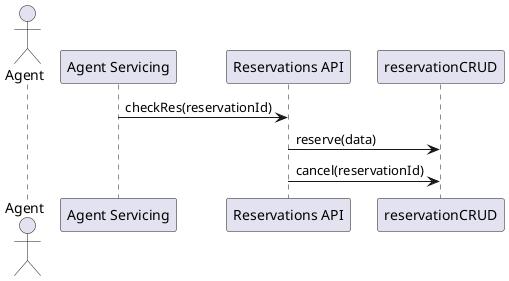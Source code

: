 @startuml Agent
actor Agent
participant "Agent Servicing" as AgS 
participant "Reservations API" as rAPI
participant "reservationCRUD" as rCRUD 

AgS -> rAPI: checkRes(reservationId)
rAPI -> rCRUD: reserve(data)
rAPI -> rCRUD: cancel(reservationId)

@enduml
